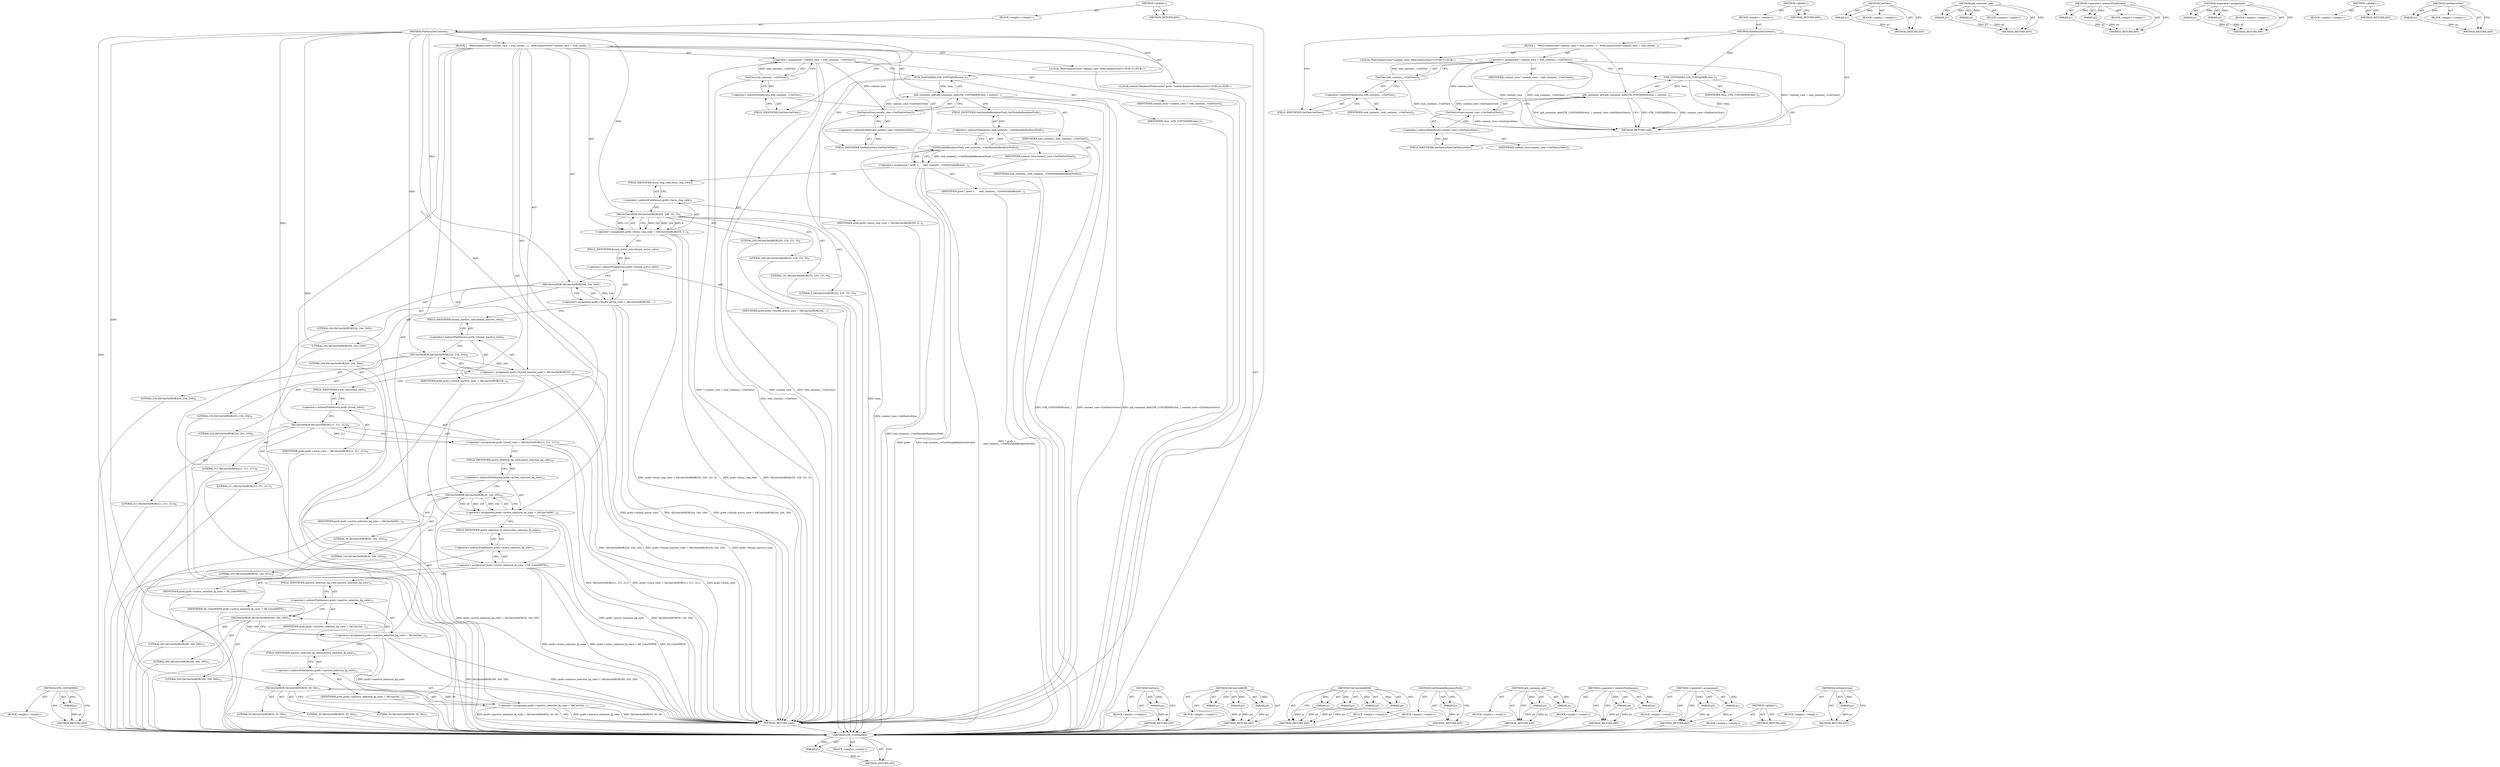 digraph "GetNativeView" {
vulnerable_133 [label=<(METHOD,GTK_CONTAINER)>];
vulnerable_134 [label=<(PARAM,p1)>];
vulnerable_135 [label=<(BLOCK,&lt;empty&gt;,&lt;empty&gt;)>];
vulnerable_136 [label=<(METHOD_RETURN,ANY)>];
vulnerable_6 [label=<(METHOD,&lt;global&gt;)<SUB>1</SUB>>];
vulnerable_7 [label=<(BLOCK,&lt;empty&gt;,&lt;empty&gt;)<SUB>1</SUB>>];
vulnerable_8 [label=<(METHOD,PlatformSetContents)<SUB>1</SUB>>];
vulnerable_9 [label=<(BLOCK,{
   WebContentsView* content_view = web_conten...,{
   WebContentsView* content_view = web_conten...)<SUB>1</SUB>>];
vulnerable_10 [label="<(LOCAL,WebContentsView* content_view: WebContentsView*)<SUB>2</SUB>>"];
vulnerable_11 [label=<(&lt;operator&gt;.assignment,* content_view = web_contents_-&gt;GetView())<SUB>2</SUB>>];
vulnerable_12 [label=<(IDENTIFIER,content_view,* content_view = web_contents_-&gt;GetView())<SUB>2</SUB>>];
vulnerable_13 [label=<(GetView,web_contents_-&gt;GetView())<SUB>2</SUB>>];
vulnerable_14 [label=<(&lt;operator&gt;.indirectFieldAccess,web_contents_-&gt;GetView)<SUB>2</SUB>>];
vulnerable_15 [label=<(IDENTIFIER,web_contents_,web_contents_-&gt;GetView())<SUB>2</SUB>>];
vulnerable_16 [label=<(FIELD_IDENTIFIER,GetView,GetView)<SUB>2</SUB>>];
vulnerable_17 [label=<(gtk_container_add,gtk_container_add(GTK_CONTAINER(vbox_), content...)<SUB>3</SUB>>];
vulnerable_18 [label=<(GTK_CONTAINER,GTK_CONTAINER(vbox_))<SUB>3</SUB>>];
vulnerable_19 [label=<(IDENTIFIER,vbox_,GTK_CONTAINER(vbox_))<SUB>3</SUB>>];
vulnerable_20 [label=<(GetNativeView,content_view-&gt;GetNativeView())<SUB>3</SUB>>];
vulnerable_21 [label=<(&lt;operator&gt;.indirectFieldAccess,content_view-&gt;GetNativeView)<SUB>3</SUB>>];
vulnerable_22 [label=<(IDENTIFIER,content_view,content_view-&gt;GetNativeView())<SUB>3</SUB>>];
vulnerable_23 [label=<(FIELD_IDENTIFIER,GetNativeView,GetNativeView)<SUB>3</SUB>>];
vulnerable_24 [label="<(LOCAL,content.RendererPreferences* prefs: content.RendererPreferences*)<SUB>4</SUB>>"];
vulnerable_25 [label=<(&lt;operator&gt;.assignment,* prefs =
      web_contents_-&gt;GetMutableRender...)<SUB>4</SUB>>];
vulnerable_26 [label=<(IDENTIFIER,prefs,* prefs =
      web_contents_-&gt;GetMutableRender...)<SUB>4</SUB>>];
vulnerable_27 [label=<(GetMutableRendererPrefs,web_contents_-&gt;GetMutableRendererPrefs())<SUB>5</SUB>>];
vulnerable_28 [label=<(&lt;operator&gt;.indirectFieldAccess,web_contents_-&gt;GetMutableRendererPrefs)<SUB>5</SUB>>];
vulnerable_29 [label=<(IDENTIFIER,web_contents_,web_contents_-&gt;GetMutableRendererPrefs())<SUB>5</SUB>>];
vulnerable_30 [label=<(FIELD_IDENTIFIER,GetMutableRendererPrefs,GetMutableRendererPrefs)<SUB>5</SUB>>];
vulnerable_31 [label=<(&lt;operator&gt;.assignment,prefs-&gt;focus_ring_color = SkColorSetARGB(255, 2...)<SUB>6</SUB>>];
vulnerable_32 [label=<(&lt;operator&gt;.indirectFieldAccess,prefs-&gt;focus_ring_color)<SUB>6</SUB>>];
vulnerable_33 [label=<(IDENTIFIER,prefs,prefs-&gt;focus_ring_color = SkColorSetARGB(255, 2...)<SUB>6</SUB>>];
vulnerable_34 [label=<(FIELD_IDENTIFIER,focus_ring_color,focus_ring_color)<SUB>6</SUB>>];
vulnerable_35 [label=<(SkColorSetARGB,SkColorSetARGB(255, 229, 151, 0))<SUB>6</SUB>>];
vulnerable_36 [label=<(LITERAL,255,SkColorSetARGB(255, 229, 151, 0))<SUB>6</SUB>>];
vulnerable_37 [label=<(LITERAL,229,SkColorSetARGB(255, 229, 151, 0))<SUB>6</SUB>>];
vulnerable_38 [label=<(LITERAL,151,SkColorSetARGB(255, 229, 151, 0))<SUB>6</SUB>>];
vulnerable_39 [label=<(LITERAL,0,SkColorSetARGB(255, 229, 151, 0))<SUB>6</SUB>>];
vulnerable_40 [label=<(&lt;operator&gt;.assignment,prefs-&gt;thumb_active_color = SkColorSetRGB(244, ...)<SUB>7</SUB>>];
vulnerable_41 [label=<(&lt;operator&gt;.indirectFieldAccess,prefs-&gt;thumb_active_color)<SUB>7</SUB>>];
vulnerable_42 [label=<(IDENTIFIER,prefs,prefs-&gt;thumb_active_color = SkColorSetRGB(244, ...)<SUB>7</SUB>>];
vulnerable_43 [label=<(FIELD_IDENTIFIER,thumb_active_color,thumb_active_color)<SUB>7</SUB>>];
vulnerable_44 [label=<(SkColorSetRGB,SkColorSetRGB(244, 244, 244))<SUB>7</SUB>>];
vulnerable_45 [label=<(LITERAL,244,SkColorSetRGB(244, 244, 244))<SUB>7</SUB>>];
vulnerable_46 [label=<(LITERAL,244,SkColorSetRGB(244, 244, 244))<SUB>7</SUB>>];
vulnerable_47 [label=<(LITERAL,244,SkColorSetRGB(244, 244, 244))<SUB>7</SUB>>];
vulnerable_48 [label=<(&lt;operator&gt;.assignment,prefs-&gt;thumb_inactive_color = SkColorSetRGB(234...)<SUB>8</SUB>>];
vulnerable_49 [label=<(&lt;operator&gt;.indirectFieldAccess,prefs-&gt;thumb_inactive_color)<SUB>8</SUB>>];
vulnerable_50 [label=<(IDENTIFIER,prefs,prefs-&gt;thumb_inactive_color = SkColorSetRGB(234...)<SUB>8</SUB>>];
vulnerable_51 [label=<(FIELD_IDENTIFIER,thumb_inactive_color,thumb_inactive_color)<SUB>8</SUB>>];
vulnerable_52 [label=<(SkColorSetRGB,SkColorSetRGB(234, 234, 234))<SUB>8</SUB>>];
vulnerable_53 [label=<(LITERAL,234,SkColorSetRGB(234, 234, 234))<SUB>8</SUB>>];
vulnerable_54 [label=<(LITERAL,234,SkColorSetRGB(234, 234, 234))<SUB>8</SUB>>];
vulnerable_55 [label=<(LITERAL,234,SkColorSetRGB(234, 234, 234))<SUB>8</SUB>>];
vulnerable_56 [label=<(&lt;operator&gt;.assignment,prefs-&gt;track_color = SkColorSetRGB(211, 211, 211))<SUB>9</SUB>>];
vulnerable_57 [label=<(&lt;operator&gt;.indirectFieldAccess,prefs-&gt;track_color)<SUB>9</SUB>>];
vulnerable_58 [label=<(IDENTIFIER,prefs,prefs-&gt;track_color = SkColorSetRGB(211, 211, 211))<SUB>9</SUB>>];
vulnerable_59 [label=<(FIELD_IDENTIFIER,track_color,track_color)<SUB>9</SUB>>];
vulnerable_60 [label=<(SkColorSetRGB,SkColorSetRGB(211, 211, 211))<SUB>9</SUB>>];
vulnerable_61 [label=<(LITERAL,211,SkColorSetRGB(211, 211, 211))<SUB>9</SUB>>];
vulnerable_62 [label=<(LITERAL,211,SkColorSetRGB(211, 211, 211))<SUB>9</SUB>>];
vulnerable_63 [label=<(LITERAL,211,SkColorSetRGB(211, 211, 211))<SUB>9</SUB>>];
vulnerable_64 [label=<(&lt;operator&gt;.assignment,prefs-&gt;active_selection_bg_color = SkColorSetRG...)<SUB>10</SUB>>];
vulnerable_65 [label=<(&lt;operator&gt;.indirectFieldAccess,prefs-&gt;active_selection_bg_color)<SUB>10</SUB>>];
vulnerable_66 [label=<(IDENTIFIER,prefs,prefs-&gt;active_selection_bg_color = SkColorSetRG...)<SUB>10</SUB>>];
vulnerable_67 [label=<(FIELD_IDENTIFIER,active_selection_bg_color,active_selection_bg_color)<SUB>10</SUB>>];
vulnerable_68 [label=<(SkColorSetRGB,SkColorSetRGB(30, 144, 255))<SUB>10</SUB>>];
vulnerable_69 [label=<(LITERAL,30,SkColorSetRGB(30, 144, 255))<SUB>10</SUB>>];
vulnerable_70 [label=<(LITERAL,144,SkColorSetRGB(30, 144, 255))<SUB>10</SUB>>];
vulnerable_71 [label=<(LITERAL,255,SkColorSetRGB(30, 144, 255))<SUB>10</SUB>>];
vulnerable_72 [label=<(&lt;operator&gt;.assignment,prefs-&gt;active_selection_fg_color = SK_ColorWHITE)<SUB>11</SUB>>];
vulnerable_73 [label=<(&lt;operator&gt;.indirectFieldAccess,prefs-&gt;active_selection_fg_color)<SUB>11</SUB>>];
vulnerable_74 [label=<(IDENTIFIER,prefs,prefs-&gt;active_selection_fg_color = SK_ColorWHITE)<SUB>11</SUB>>];
vulnerable_75 [label=<(FIELD_IDENTIFIER,active_selection_fg_color,active_selection_fg_color)<SUB>11</SUB>>];
vulnerable_76 [label=<(IDENTIFIER,SK_ColorWHITE,prefs-&gt;active_selection_fg_color = SK_ColorWHITE)<SUB>11</SUB>>];
vulnerable_77 [label=<(&lt;operator&gt;.assignment,prefs-&gt;inactive_selection_bg_color = SkColorSet...)<SUB>12</SUB>>];
vulnerable_78 [label=<(&lt;operator&gt;.indirectFieldAccess,prefs-&gt;inactive_selection_bg_color)<SUB>12</SUB>>];
vulnerable_79 [label=<(IDENTIFIER,prefs,prefs-&gt;inactive_selection_bg_color = SkColorSet...)<SUB>12</SUB>>];
vulnerable_80 [label=<(FIELD_IDENTIFIER,inactive_selection_bg_color,inactive_selection_bg_color)<SUB>12</SUB>>];
vulnerable_81 [label=<(SkColorSetRGB,SkColorSetRGB(200, 200, 200))<SUB>12</SUB>>];
vulnerable_82 [label=<(LITERAL,200,SkColorSetRGB(200, 200, 200))<SUB>12</SUB>>];
vulnerable_83 [label=<(LITERAL,200,SkColorSetRGB(200, 200, 200))<SUB>12</SUB>>];
vulnerable_84 [label=<(LITERAL,200,SkColorSetRGB(200, 200, 200))<SUB>12</SUB>>];
vulnerable_85 [label=<(&lt;operator&gt;.assignment,prefs-&gt;inactive_selection_fg_color = SkColorSet...)<SUB>13</SUB>>];
vulnerable_86 [label=<(&lt;operator&gt;.indirectFieldAccess,prefs-&gt;inactive_selection_fg_color)<SUB>13</SUB>>];
vulnerable_87 [label=<(IDENTIFIER,prefs,prefs-&gt;inactive_selection_fg_color = SkColorSet...)<SUB>13</SUB>>];
vulnerable_88 [label=<(FIELD_IDENTIFIER,inactive_selection_fg_color,inactive_selection_fg_color)<SUB>13</SUB>>];
vulnerable_89 [label=<(SkColorSetRGB,SkColorSetRGB(50, 50, 50))<SUB>13</SUB>>];
vulnerable_90 [label=<(LITERAL,50,SkColorSetRGB(50, 50, 50))<SUB>13</SUB>>];
vulnerable_91 [label=<(LITERAL,50,SkColorSetRGB(50, 50, 50))<SUB>13</SUB>>];
vulnerable_92 [label=<(LITERAL,50,SkColorSetRGB(50, 50, 50))<SUB>13</SUB>>];
vulnerable_93 [label=<(METHOD_RETURN,void)<SUB>1</SUB>>];
vulnerable_95 [label=<(METHOD_RETURN,ANY)<SUB>1</SUB>>];
vulnerable_119 [label=<(METHOD,GetView)>];
vulnerable_120 [label=<(PARAM,p1)>];
vulnerable_121 [label=<(BLOCK,&lt;empty&gt;,&lt;empty&gt;)>];
vulnerable_122 [label=<(METHOD_RETURN,ANY)>];
vulnerable_152 [label=<(METHOD,SkColorSetRGB)>];
vulnerable_153 [label=<(PARAM,p1)>];
vulnerable_154 [label=<(PARAM,p2)>];
vulnerable_155 [label=<(PARAM,p3)>];
vulnerable_156 [label=<(BLOCK,&lt;empty&gt;,&lt;empty&gt;)>];
vulnerable_157 [label=<(METHOD_RETURN,ANY)>];
vulnerable_145 [label=<(METHOD,SkColorSetARGB)>];
vulnerable_146 [label=<(PARAM,p1)>];
vulnerable_147 [label=<(PARAM,p2)>];
vulnerable_148 [label=<(PARAM,p3)>];
vulnerable_149 [label=<(PARAM,p4)>];
vulnerable_150 [label=<(BLOCK,&lt;empty&gt;,&lt;empty&gt;)>];
vulnerable_151 [label=<(METHOD_RETURN,ANY)>];
vulnerable_141 [label=<(METHOD,GetMutableRendererPrefs)>];
vulnerable_142 [label=<(PARAM,p1)>];
vulnerable_143 [label=<(BLOCK,&lt;empty&gt;,&lt;empty&gt;)>];
vulnerable_144 [label=<(METHOD_RETURN,ANY)>];
vulnerable_128 [label=<(METHOD,gtk_container_add)>];
vulnerable_129 [label=<(PARAM,p1)>];
vulnerable_130 [label=<(PARAM,p2)>];
vulnerable_131 [label=<(BLOCK,&lt;empty&gt;,&lt;empty&gt;)>];
vulnerable_132 [label=<(METHOD_RETURN,ANY)>];
vulnerable_123 [label=<(METHOD,&lt;operator&gt;.indirectFieldAccess)>];
vulnerable_124 [label=<(PARAM,p1)>];
vulnerable_125 [label=<(PARAM,p2)>];
vulnerable_126 [label=<(BLOCK,&lt;empty&gt;,&lt;empty&gt;)>];
vulnerable_127 [label=<(METHOD_RETURN,ANY)>];
vulnerable_114 [label=<(METHOD,&lt;operator&gt;.assignment)>];
vulnerable_115 [label=<(PARAM,p1)>];
vulnerable_116 [label=<(PARAM,p2)>];
vulnerable_117 [label=<(BLOCK,&lt;empty&gt;,&lt;empty&gt;)>];
vulnerable_118 [label=<(METHOD_RETURN,ANY)>];
vulnerable_108 [label=<(METHOD,&lt;global&gt;)<SUB>1</SUB>>];
vulnerable_109 [label=<(BLOCK,&lt;empty&gt;,&lt;empty&gt;)>];
vulnerable_110 [label=<(METHOD_RETURN,ANY)>];
vulnerable_137 [label=<(METHOD,GetNativeView)>];
vulnerable_138 [label=<(PARAM,p1)>];
vulnerable_139 [label=<(BLOCK,&lt;empty&gt;,&lt;empty&gt;)>];
vulnerable_140 [label=<(METHOD_RETURN,ANY)>];
fixed_60 [label=<(METHOD,GTK_CONTAINER)>];
fixed_61 [label=<(PARAM,p1)>];
fixed_62 [label=<(BLOCK,&lt;empty&gt;,&lt;empty&gt;)>];
fixed_63 [label=<(METHOD_RETURN,ANY)>];
fixed_6 [label=<(METHOD,&lt;global&gt;)<SUB>1</SUB>>];
fixed_7 [label=<(BLOCK,&lt;empty&gt;,&lt;empty&gt;)<SUB>1</SUB>>];
fixed_8 [label=<(METHOD,PlatformSetContents)<SUB>1</SUB>>];
fixed_9 [label=<(BLOCK,{
   WebContentsView* content_view = web_conten...,{
   WebContentsView* content_view = web_conten...)<SUB>1</SUB>>];
fixed_10 [label="<(LOCAL,WebContentsView* content_view: WebContentsView*)<SUB>2</SUB>>"];
fixed_11 [label=<(&lt;operator&gt;.assignment,* content_view = web_contents_-&gt;GetView())<SUB>2</SUB>>];
fixed_12 [label=<(IDENTIFIER,content_view,* content_view = web_contents_-&gt;GetView())<SUB>2</SUB>>];
fixed_13 [label=<(GetView,web_contents_-&gt;GetView())<SUB>2</SUB>>];
fixed_14 [label=<(&lt;operator&gt;.indirectFieldAccess,web_contents_-&gt;GetView)<SUB>2</SUB>>];
fixed_15 [label=<(IDENTIFIER,web_contents_,web_contents_-&gt;GetView())<SUB>2</SUB>>];
fixed_16 [label=<(FIELD_IDENTIFIER,GetView,GetView)<SUB>2</SUB>>];
fixed_17 [label=<(gtk_container_add,gtk_container_add(GTK_CONTAINER(vbox_), content...)<SUB>3</SUB>>];
fixed_18 [label=<(GTK_CONTAINER,GTK_CONTAINER(vbox_))<SUB>3</SUB>>];
fixed_19 [label=<(IDENTIFIER,vbox_,GTK_CONTAINER(vbox_))<SUB>3</SUB>>];
fixed_20 [label=<(GetNativeView,content_view-&gt;GetNativeView())<SUB>3</SUB>>];
fixed_21 [label=<(&lt;operator&gt;.indirectFieldAccess,content_view-&gt;GetNativeView)<SUB>3</SUB>>];
fixed_22 [label=<(IDENTIFIER,content_view,content_view-&gt;GetNativeView())<SUB>3</SUB>>];
fixed_23 [label=<(FIELD_IDENTIFIER,GetNativeView,GetNativeView)<SUB>3</SUB>>];
fixed_24 [label=<(METHOD_RETURN,void)<SUB>1</SUB>>];
fixed_26 [label=<(METHOD_RETURN,ANY)<SUB>1</SUB>>];
fixed_46 [label=<(METHOD,GetView)>];
fixed_47 [label=<(PARAM,p1)>];
fixed_48 [label=<(BLOCK,&lt;empty&gt;,&lt;empty&gt;)>];
fixed_49 [label=<(METHOD_RETURN,ANY)>];
fixed_55 [label=<(METHOD,gtk_container_add)>];
fixed_56 [label=<(PARAM,p1)>];
fixed_57 [label=<(PARAM,p2)>];
fixed_58 [label=<(BLOCK,&lt;empty&gt;,&lt;empty&gt;)>];
fixed_59 [label=<(METHOD_RETURN,ANY)>];
fixed_50 [label=<(METHOD,&lt;operator&gt;.indirectFieldAccess)>];
fixed_51 [label=<(PARAM,p1)>];
fixed_52 [label=<(PARAM,p2)>];
fixed_53 [label=<(BLOCK,&lt;empty&gt;,&lt;empty&gt;)>];
fixed_54 [label=<(METHOD_RETURN,ANY)>];
fixed_41 [label=<(METHOD,&lt;operator&gt;.assignment)>];
fixed_42 [label=<(PARAM,p1)>];
fixed_43 [label=<(PARAM,p2)>];
fixed_44 [label=<(BLOCK,&lt;empty&gt;,&lt;empty&gt;)>];
fixed_45 [label=<(METHOD_RETURN,ANY)>];
fixed_35 [label=<(METHOD,&lt;global&gt;)<SUB>1</SUB>>];
fixed_36 [label=<(BLOCK,&lt;empty&gt;,&lt;empty&gt;)>];
fixed_37 [label=<(METHOD_RETURN,ANY)>];
fixed_64 [label=<(METHOD,GetNativeView)>];
fixed_65 [label=<(PARAM,p1)>];
fixed_66 [label=<(BLOCK,&lt;empty&gt;,&lt;empty&gt;)>];
fixed_67 [label=<(METHOD_RETURN,ANY)>];
vulnerable_133 -> vulnerable_134  [key=0, label="AST: "];
vulnerable_133 -> vulnerable_134  [key=1, label="DDG: "];
vulnerable_133 -> vulnerable_135  [key=0, label="AST: "];
vulnerable_133 -> vulnerable_136  [key=0, label="AST: "];
vulnerable_133 -> vulnerable_136  [key=1, label="CFG: "];
vulnerable_134 -> vulnerable_136  [key=0, label="DDG: p1"];
vulnerable_135 -> fixed_60  [key=0];
vulnerable_136 -> fixed_60  [key=0];
vulnerable_6 -> vulnerable_7  [key=0, label="AST: "];
vulnerable_6 -> vulnerable_95  [key=0, label="AST: "];
vulnerable_6 -> vulnerable_95  [key=1, label="CFG: "];
vulnerable_7 -> vulnerable_8  [key=0, label="AST: "];
vulnerable_8 -> vulnerable_9  [key=0, label="AST: "];
vulnerable_8 -> vulnerable_93  [key=0, label="AST: "];
vulnerable_8 -> vulnerable_16  [key=0, label="CFG: "];
vulnerable_8 -> vulnerable_72  [key=0, label="DDG: "];
vulnerable_8 -> vulnerable_18  [key=0, label="DDG: "];
vulnerable_8 -> vulnerable_35  [key=0, label="DDG: "];
vulnerable_8 -> vulnerable_44  [key=0, label="DDG: "];
vulnerable_8 -> vulnerable_52  [key=0, label="DDG: "];
vulnerable_8 -> vulnerable_60  [key=0, label="DDG: "];
vulnerable_8 -> vulnerable_68  [key=0, label="DDG: "];
vulnerable_8 -> vulnerable_81  [key=0, label="DDG: "];
vulnerable_8 -> vulnerable_89  [key=0, label="DDG: "];
vulnerable_9 -> vulnerable_10  [key=0, label="AST: "];
vulnerable_9 -> vulnerable_11  [key=0, label="AST: "];
vulnerable_9 -> vulnerable_17  [key=0, label="AST: "];
vulnerable_9 -> vulnerable_24  [key=0, label="AST: "];
vulnerable_9 -> vulnerable_25  [key=0, label="AST: "];
vulnerable_9 -> vulnerable_31  [key=0, label="AST: "];
vulnerable_9 -> vulnerable_40  [key=0, label="AST: "];
vulnerable_9 -> vulnerable_48  [key=0, label="AST: "];
vulnerable_9 -> vulnerable_56  [key=0, label="AST: "];
vulnerable_9 -> vulnerable_64  [key=0, label="AST: "];
vulnerable_9 -> vulnerable_72  [key=0, label="AST: "];
vulnerable_9 -> vulnerable_77  [key=0, label="AST: "];
vulnerable_9 -> vulnerable_85  [key=0, label="AST: "];
vulnerable_10 -> fixed_60  [key=0];
vulnerable_11 -> vulnerable_12  [key=0, label="AST: "];
vulnerable_11 -> vulnerable_13  [key=0, label="AST: "];
vulnerable_11 -> vulnerable_18  [key=0, label="CFG: "];
vulnerable_11 -> vulnerable_93  [key=0, label="DDG: content_view"];
vulnerable_11 -> vulnerable_93  [key=1, label="DDG: web_contents_-&gt;GetView()"];
vulnerable_11 -> vulnerable_93  [key=2, label="DDG: * content_view = web_contents_-&gt;GetView()"];
vulnerable_11 -> vulnerable_20  [key=0, label="DDG: content_view"];
vulnerable_12 -> fixed_60  [key=0];
vulnerable_13 -> vulnerable_14  [key=0, label="AST: "];
vulnerable_13 -> vulnerable_11  [key=0, label="CFG: "];
vulnerable_13 -> vulnerable_11  [key=1, label="DDG: web_contents_-&gt;GetView"];
vulnerable_13 -> vulnerable_93  [key=0, label="DDG: web_contents_-&gt;GetView"];
vulnerable_14 -> vulnerable_15  [key=0, label="AST: "];
vulnerable_14 -> vulnerable_16  [key=0, label="AST: "];
vulnerable_14 -> vulnerable_13  [key=0, label="CFG: "];
vulnerable_15 -> fixed_60  [key=0];
vulnerable_16 -> vulnerable_14  [key=0, label="CFG: "];
vulnerable_17 -> vulnerable_18  [key=0, label="AST: "];
vulnerable_17 -> vulnerable_20  [key=0, label="AST: "];
vulnerable_17 -> vulnerable_30  [key=0, label="CFG: "];
vulnerable_17 -> vulnerable_93  [key=0, label="DDG: GTK_CONTAINER(vbox_)"];
vulnerable_17 -> vulnerable_93  [key=1, label="DDG: content_view-&gt;GetNativeView()"];
vulnerable_17 -> vulnerable_93  [key=2, label="DDG: gtk_container_add(GTK_CONTAINER(vbox_), content_view-&gt;GetNativeView())"];
vulnerable_18 -> vulnerable_19  [key=0, label="AST: "];
vulnerable_18 -> vulnerable_23  [key=0, label="CFG: "];
vulnerable_18 -> vulnerable_93  [key=0, label="DDG: vbox_"];
vulnerable_18 -> vulnerable_17  [key=0, label="DDG: vbox_"];
vulnerable_19 -> fixed_60  [key=0];
vulnerable_20 -> vulnerable_21  [key=0, label="AST: "];
vulnerable_20 -> vulnerable_17  [key=0, label="CFG: "];
vulnerable_20 -> vulnerable_17  [key=1, label="DDG: content_view-&gt;GetNativeView"];
vulnerable_20 -> vulnerable_93  [key=0, label="DDG: content_view-&gt;GetNativeView"];
vulnerable_21 -> vulnerable_22  [key=0, label="AST: "];
vulnerable_21 -> vulnerable_23  [key=0, label="AST: "];
vulnerable_21 -> vulnerable_20  [key=0, label="CFG: "];
vulnerable_22 -> fixed_60  [key=0];
vulnerable_23 -> vulnerable_21  [key=0, label="CFG: "];
vulnerable_24 -> fixed_60  [key=0];
vulnerable_25 -> vulnerable_26  [key=0, label="AST: "];
vulnerable_25 -> vulnerable_27  [key=0, label="AST: "];
vulnerable_25 -> vulnerable_34  [key=0, label="CFG: "];
vulnerable_25 -> vulnerable_93  [key=0, label="DDG: prefs"];
vulnerable_25 -> vulnerable_93  [key=1, label="DDG: web_contents_-&gt;GetMutableRendererPrefs()"];
vulnerable_25 -> vulnerable_93  [key=2, label="DDG: * prefs =
      web_contents_-&gt;GetMutableRendererPrefs()"];
vulnerable_26 -> fixed_60  [key=0];
vulnerable_27 -> vulnerable_28  [key=0, label="AST: "];
vulnerable_27 -> vulnerable_25  [key=0, label="CFG: "];
vulnerable_27 -> vulnerable_25  [key=1, label="DDG: web_contents_-&gt;GetMutableRendererPrefs"];
vulnerable_27 -> vulnerable_93  [key=0, label="DDG: web_contents_-&gt;GetMutableRendererPrefs"];
vulnerable_28 -> vulnerable_29  [key=0, label="AST: "];
vulnerable_28 -> vulnerable_30  [key=0, label="AST: "];
vulnerable_28 -> vulnerable_27  [key=0, label="CFG: "];
vulnerable_29 -> fixed_60  [key=0];
vulnerable_30 -> vulnerable_28  [key=0, label="CFG: "];
vulnerable_31 -> vulnerable_32  [key=0, label="AST: "];
vulnerable_31 -> vulnerable_35  [key=0, label="AST: "];
vulnerable_31 -> vulnerable_43  [key=0, label="CFG: "];
vulnerable_31 -> vulnerable_93  [key=0, label="DDG: prefs-&gt;focus_ring_color"];
vulnerable_31 -> vulnerable_93  [key=1, label="DDG: SkColorSetARGB(255, 229, 151, 0)"];
vulnerable_31 -> vulnerable_93  [key=2, label="DDG: prefs-&gt;focus_ring_color = SkColorSetARGB(255, 229, 151, 0)"];
vulnerable_32 -> vulnerable_33  [key=0, label="AST: "];
vulnerable_32 -> vulnerable_34  [key=0, label="AST: "];
vulnerable_32 -> vulnerable_35  [key=0, label="CFG: "];
vulnerable_33 -> fixed_60  [key=0];
vulnerable_34 -> vulnerable_32  [key=0, label="CFG: "];
vulnerable_35 -> vulnerable_36  [key=0, label="AST: "];
vulnerable_35 -> vulnerable_37  [key=0, label="AST: "];
vulnerable_35 -> vulnerable_38  [key=0, label="AST: "];
vulnerable_35 -> vulnerable_39  [key=0, label="AST: "];
vulnerable_35 -> vulnerable_31  [key=0, label="CFG: "];
vulnerable_35 -> vulnerable_31  [key=1, label="DDG: 255"];
vulnerable_35 -> vulnerable_31  [key=2, label="DDG: 229"];
vulnerable_35 -> vulnerable_31  [key=3, label="DDG: 151"];
vulnerable_35 -> vulnerable_31  [key=4, label="DDG: 0"];
vulnerable_36 -> fixed_60  [key=0];
vulnerable_37 -> fixed_60  [key=0];
vulnerable_38 -> fixed_60  [key=0];
vulnerable_39 -> fixed_60  [key=0];
vulnerable_40 -> vulnerable_41  [key=0, label="AST: "];
vulnerable_40 -> vulnerable_44  [key=0, label="AST: "];
vulnerable_40 -> vulnerable_51  [key=0, label="CFG: "];
vulnerable_40 -> vulnerable_93  [key=0, label="DDG: prefs-&gt;thumb_active_color"];
vulnerable_40 -> vulnerable_93  [key=1, label="DDG: SkColorSetRGB(244, 244, 244)"];
vulnerable_40 -> vulnerable_93  [key=2, label="DDG: prefs-&gt;thumb_active_color = SkColorSetRGB(244, 244, 244)"];
vulnerable_41 -> vulnerable_42  [key=0, label="AST: "];
vulnerable_41 -> vulnerable_43  [key=0, label="AST: "];
vulnerable_41 -> vulnerable_44  [key=0, label="CFG: "];
vulnerable_42 -> fixed_60  [key=0];
vulnerable_43 -> vulnerable_41  [key=0, label="CFG: "];
vulnerable_44 -> vulnerable_45  [key=0, label="AST: "];
vulnerable_44 -> vulnerable_46  [key=0, label="AST: "];
vulnerable_44 -> vulnerable_47  [key=0, label="AST: "];
vulnerable_44 -> vulnerable_40  [key=0, label="CFG: "];
vulnerable_44 -> vulnerable_40  [key=1, label="DDG: 244"];
vulnerable_45 -> fixed_60  [key=0];
vulnerable_46 -> fixed_60  [key=0];
vulnerable_47 -> fixed_60  [key=0];
vulnerable_48 -> vulnerable_49  [key=0, label="AST: "];
vulnerable_48 -> vulnerable_52  [key=0, label="AST: "];
vulnerable_48 -> vulnerable_59  [key=0, label="CFG: "];
vulnerable_48 -> vulnerable_93  [key=0, label="DDG: prefs-&gt;thumb_inactive_color"];
vulnerable_48 -> vulnerable_93  [key=1, label="DDG: SkColorSetRGB(234, 234, 234)"];
vulnerable_48 -> vulnerable_93  [key=2, label="DDG: prefs-&gt;thumb_inactive_color = SkColorSetRGB(234, 234, 234)"];
vulnerable_49 -> vulnerable_50  [key=0, label="AST: "];
vulnerable_49 -> vulnerable_51  [key=0, label="AST: "];
vulnerable_49 -> vulnerable_52  [key=0, label="CFG: "];
vulnerable_50 -> fixed_60  [key=0];
vulnerable_51 -> vulnerable_49  [key=0, label="CFG: "];
vulnerable_52 -> vulnerable_53  [key=0, label="AST: "];
vulnerable_52 -> vulnerable_54  [key=0, label="AST: "];
vulnerable_52 -> vulnerable_55  [key=0, label="AST: "];
vulnerable_52 -> vulnerable_48  [key=0, label="CFG: "];
vulnerable_52 -> vulnerable_48  [key=1, label="DDG: 234"];
vulnerable_53 -> fixed_60  [key=0];
vulnerable_54 -> fixed_60  [key=0];
vulnerable_55 -> fixed_60  [key=0];
vulnerable_56 -> vulnerable_57  [key=0, label="AST: "];
vulnerable_56 -> vulnerable_60  [key=0, label="AST: "];
vulnerable_56 -> vulnerable_67  [key=0, label="CFG: "];
vulnerable_56 -> vulnerable_93  [key=0, label="DDG: prefs-&gt;track_color"];
vulnerable_56 -> vulnerable_93  [key=1, label="DDG: SkColorSetRGB(211, 211, 211)"];
vulnerable_56 -> vulnerable_93  [key=2, label="DDG: prefs-&gt;track_color = SkColorSetRGB(211, 211, 211)"];
vulnerable_57 -> vulnerable_58  [key=0, label="AST: "];
vulnerable_57 -> vulnerable_59  [key=0, label="AST: "];
vulnerable_57 -> vulnerable_60  [key=0, label="CFG: "];
vulnerable_58 -> fixed_60  [key=0];
vulnerable_59 -> vulnerable_57  [key=0, label="CFG: "];
vulnerable_60 -> vulnerable_61  [key=0, label="AST: "];
vulnerable_60 -> vulnerable_62  [key=0, label="AST: "];
vulnerable_60 -> vulnerable_63  [key=0, label="AST: "];
vulnerable_60 -> vulnerable_56  [key=0, label="CFG: "];
vulnerable_60 -> vulnerable_56  [key=1, label="DDG: 211"];
vulnerable_61 -> fixed_60  [key=0];
vulnerable_62 -> fixed_60  [key=0];
vulnerable_63 -> fixed_60  [key=0];
vulnerable_64 -> vulnerable_65  [key=0, label="AST: "];
vulnerable_64 -> vulnerable_68  [key=0, label="AST: "];
vulnerable_64 -> vulnerable_75  [key=0, label="CFG: "];
vulnerable_64 -> vulnerable_93  [key=0, label="DDG: prefs-&gt;active_selection_bg_color"];
vulnerable_64 -> vulnerable_93  [key=1, label="DDG: SkColorSetRGB(30, 144, 255)"];
vulnerable_64 -> vulnerable_93  [key=2, label="DDG: prefs-&gt;active_selection_bg_color = SkColorSetRGB(30, 144, 255)"];
vulnerable_65 -> vulnerable_66  [key=0, label="AST: "];
vulnerable_65 -> vulnerable_67  [key=0, label="AST: "];
vulnerable_65 -> vulnerable_68  [key=0, label="CFG: "];
vulnerable_66 -> fixed_60  [key=0];
vulnerable_67 -> vulnerable_65  [key=0, label="CFG: "];
vulnerable_68 -> vulnerable_69  [key=0, label="AST: "];
vulnerable_68 -> vulnerable_70  [key=0, label="AST: "];
vulnerable_68 -> vulnerable_71  [key=0, label="AST: "];
vulnerable_68 -> vulnerable_64  [key=0, label="CFG: "];
vulnerable_68 -> vulnerable_64  [key=1, label="DDG: 30"];
vulnerable_68 -> vulnerable_64  [key=2, label="DDG: 144"];
vulnerable_68 -> vulnerable_64  [key=3, label="DDG: 255"];
vulnerable_69 -> fixed_60  [key=0];
vulnerable_70 -> fixed_60  [key=0];
vulnerable_71 -> fixed_60  [key=0];
vulnerable_72 -> vulnerable_73  [key=0, label="AST: "];
vulnerable_72 -> vulnerable_76  [key=0, label="AST: "];
vulnerable_72 -> vulnerable_80  [key=0, label="CFG: "];
vulnerable_72 -> vulnerable_93  [key=0, label="DDG: prefs-&gt;active_selection_fg_color"];
vulnerable_72 -> vulnerable_93  [key=1, label="DDG: prefs-&gt;active_selection_fg_color = SK_ColorWHITE"];
vulnerable_72 -> vulnerable_93  [key=2, label="DDG: SK_ColorWHITE"];
vulnerable_73 -> vulnerable_74  [key=0, label="AST: "];
vulnerable_73 -> vulnerable_75  [key=0, label="AST: "];
vulnerable_73 -> vulnerable_72  [key=0, label="CFG: "];
vulnerable_74 -> fixed_60  [key=0];
vulnerable_75 -> vulnerable_73  [key=0, label="CFG: "];
vulnerable_76 -> fixed_60  [key=0];
vulnerable_77 -> vulnerable_78  [key=0, label="AST: "];
vulnerable_77 -> vulnerable_81  [key=0, label="AST: "];
vulnerable_77 -> vulnerable_88  [key=0, label="CFG: "];
vulnerable_77 -> vulnerable_93  [key=0, label="DDG: prefs-&gt;inactive_selection_bg_color"];
vulnerable_77 -> vulnerable_93  [key=1, label="DDG: SkColorSetRGB(200, 200, 200)"];
vulnerable_77 -> vulnerable_93  [key=2, label="DDG: prefs-&gt;inactive_selection_bg_color = SkColorSetRGB(200, 200, 200)"];
vulnerable_78 -> vulnerable_79  [key=0, label="AST: "];
vulnerable_78 -> vulnerable_80  [key=0, label="AST: "];
vulnerable_78 -> vulnerable_81  [key=0, label="CFG: "];
vulnerable_79 -> fixed_60  [key=0];
vulnerable_80 -> vulnerable_78  [key=0, label="CFG: "];
vulnerable_81 -> vulnerable_82  [key=0, label="AST: "];
vulnerable_81 -> vulnerable_83  [key=0, label="AST: "];
vulnerable_81 -> vulnerable_84  [key=0, label="AST: "];
vulnerable_81 -> vulnerable_77  [key=0, label="CFG: "];
vulnerable_81 -> vulnerable_77  [key=1, label="DDG: 200"];
vulnerable_82 -> fixed_60  [key=0];
vulnerable_83 -> fixed_60  [key=0];
vulnerable_84 -> fixed_60  [key=0];
vulnerable_85 -> vulnerable_86  [key=0, label="AST: "];
vulnerable_85 -> vulnerable_89  [key=0, label="AST: "];
vulnerable_85 -> vulnerable_93  [key=0, label="CFG: "];
vulnerable_85 -> vulnerable_93  [key=1, label="DDG: prefs-&gt;inactive_selection_fg_color"];
vulnerable_85 -> vulnerable_93  [key=2, label="DDG: SkColorSetRGB(50, 50, 50)"];
vulnerable_85 -> vulnerable_93  [key=3, label="DDG: prefs-&gt;inactive_selection_fg_color = SkColorSetRGB(50, 50, 50)"];
vulnerable_86 -> vulnerable_87  [key=0, label="AST: "];
vulnerable_86 -> vulnerable_88  [key=0, label="AST: "];
vulnerable_86 -> vulnerable_89  [key=0, label="CFG: "];
vulnerable_87 -> fixed_60  [key=0];
vulnerable_88 -> vulnerable_86  [key=0, label="CFG: "];
vulnerable_89 -> vulnerable_90  [key=0, label="AST: "];
vulnerable_89 -> vulnerable_91  [key=0, label="AST: "];
vulnerable_89 -> vulnerable_92  [key=0, label="AST: "];
vulnerable_89 -> vulnerable_85  [key=0, label="CFG: "];
vulnerable_89 -> vulnerable_85  [key=1, label="DDG: 50"];
vulnerable_90 -> fixed_60  [key=0];
vulnerable_91 -> fixed_60  [key=0];
vulnerable_92 -> fixed_60  [key=0];
vulnerable_93 -> fixed_60  [key=0];
vulnerable_95 -> fixed_60  [key=0];
vulnerable_119 -> vulnerable_120  [key=0, label="AST: "];
vulnerable_119 -> vulnerable_120  [key=1, label="DDG: "];
vulnerable_119 -> vulnerable_121  [key=0, label="AST: "];
vulnerable_119 -> vulnerable_122  [key=0, label="AST: "];
vulnerable_119 -> vulnerable_122  [key=1, label="CFG: "];
vulnerable_120 -> vulnerable_122  [key=0, label="DDG: p1"];
vulnerable_121 -> fixed_60  [key=0];
vulnerable_122 -> fixed_60  [key=0];
vulnerable_152 -> vulnerable_153  [key=0, label="AST: "];
vulnerable_152 -> vulnerable_153  [key=1, label="DDG: "];
vulnerable_152 -> vulnerable_156  [key=0, label="AST: "];
vulnerable_152 -> vulnerable_154  [key=0, label="AST: "];
vulnerable_152 -> vulnerable_154  [key=1, label="DDG: "];
vulnerable_152 -> vulnerable_157  [key=0, label="AST: "];
vulnerable_152 -> vulnerable_157  [key=1, label="CFG: "];
vulnerable_152 -> vulnerable_155  [key=0, label="AST: "];
vulnerable_152 -> vulnerable_155  [key=1, label="DDG: "];
vulnerable_153 -> vulnerable_157  [key=0, label="DDG: p1"];
vulnerable_154 -> vulnerable_157  [key=0, label="DDG: p2"];
vulnerable_155 -> vulnerable_157  [key=0, label="DDG: p3"];
vulnerable_156 -> fixed_60  [key=0];
vulnerable_157 -> fixed_60  [key=0];
vulnerable_145 -> vulnerable_146  [key=0, label="AST: "];
vulnerable_145 -> vulnerable_146  [key=1, label="DDG: "];
vulnerable_145 -> vulnerable_150  [key=0, label="AST: "];
vulnerable_145 -> vulnerable_147  [key=0, label="AST: "];
vulnerable_145 -> vulnerable_147  [key=1, label="DDG: "];
vulnerable_145 -> vulnerable_151  [key=0, label="AST: "];
vulnerable_145 -> vulnerable_151  [key=1, label="CFG: "];
vulnerable_145 -> vulnerable_148  [key=0, label="AST: "];
vulnerable_145 -> vulnerable_148  [key=1, label="DDG: "];
vulnerable_145 -> vulnerable_149  [key=0, label="AST: "];
vulnerable_145 -> vulnerable_149  [key=1, label="DDG: "];
vulnerable_146 -> vulnerable_151  [key=0, label="DDG: p1"];
vulnerable_147 -> vulnerable_151  [key=0, label="DDG: p2"];
vulnerable_148 -> vulnerable_151  [key=0, label="DDG: p3"];
vulnerable_149 -> vulnerable_151  [key=0, label="DDG: p4"];
vulnerable_150 -> fixed_60  [key=0];
vulnerable_151 -> fixed_60  [key=0];
vulnerable_141 -> vulnerable_142  [key=0, label="AST: "];
vulnerable_141 -> vulnerable_142  [key=1, label="DDG: "];
vulnerable_141 -> vulnerable_143  [key=0, label="AST: "];
vulnerable_141 -> vulnerable_144  [key=0, label="AST: "];
vulnerable_141 -> vulnerable_144  [key=1, label="CFG: "];
vulnerable_142 -> vulnerable_144  [key=0, label="DDG: p1"];
vulnerable_143 -> fixed_60  [key=0];
vulnerable_144 -> fixed_60  [key=0];
vulnerable_128 -> vulnerable_129  [key=0, label="AST: "];
vulnerable_128 -> vulnerable_129  [key=1, label="DDG: "];
vulnerable_128 -> vulnerable_131  [key=0, label="AST: "];
vulnerable_128 -> vulnerable_130  [key=0, label="AST: "];
vulnerable_128 -> vulnerable_130  [key=1, label="DDG: "];
vulnerable_128 -> vulnerable_132  [key=0, label="AST: "];
vulnerable_128 -> vulnerable_132  [key=1, label="CFG: "];
vulnerable_129 -> vulnerable_132  [key=0, label="DDG: p1"];
vulnerable_130 -> vulnerable_132  [key=0, label="DDG: p2"];
vulnerable_131 -> fixed_60  [key=0];
vulnerable_132 -> fixed_60  [key=0];
vulnerable_123 -> vulnerable_124  [key=0, label="AST: "];
vulnerable_123 -> vulnerable_124  [key=1, label="DDG: "];
vulnerable_123 -> vulnerable_126  [key=0, label="AST: "];
vulnerable_123 -> vulnerable_125  [key=0, label="AST: "];
vulnerable_123 -> vulnerable_125  [key=1, label="DDG: "];
vulnerable_123 -> vulnerable_127  [key=0, label="AST: "];
vulnerable_123 -> vulnerable_127  [key=1, label="CFG: "];
vulnerable_124 -> vulnerable_127  [key=0, label="DDG: p1"];
vulnerable_125 -> vulnerable_127  [key=0, label="DDG: p2"];
vulnerable_126 -> fixed_60  [key=0];
vulnerable_127 -> fixed_60  [key=0];
vulnerable_114 -> vulnerable_115  [key=0, label="AST: "];
vulnerable_114 -> vulnerable_115  [key=1, label="DDG: "];
vulnerable_114 -> vulnerable_117  [key=0, label="AST: "];
vulnerable_114 -> vulnerable_116  [key=0, label="AST: "];
vulnerable_114 -> vulnerable_116  [key=1, label="DDG: "];
vulnerable_114 -> vulnerable_118  [key=0, label="AST: "];
vulnerable_114 -> vulnerable_118  [key=1, label="CFG: "];
vulnerable_115 -> vulnerable_118  [key=0, label="DDG: p1"];
vulnerable_116 -> vulnerable_118  [key=0, label="DDG: p2"];
vulnerable_117 -> fixed_60  [key=0];
vulnerable_118 -> fixed_60  [key=0];
vulnerable_108 -> vulnerable_109  [key=0, label="AST: "];
vulnerable_108 -> vulnerable_110  [key=0, label="AST: "];
vulnerable_108 -> vulnerable_110  [key=1, label="CFG: "];
vulnerable_109 -> fixed_60  [key=0];
vulnerable_110 -> fixed_60  [key=0];
vulnerable_137 -> vulnerable_138  [key=0, label="AST: "];
vulnerable_137 -> vulnerable_138  [key=1, label="DDG: "];
vulnerable_137 -> vulnerable_139  [key=0, label="AST: "];
vulnerable_137 -> vulnerable_140  [key=0, label="AST: "];
vulnerable_137 -> vulnerable_140  [key=1, label="CFG: "];
vulnerable_138 -> vulnerable_140  [key=0, label="DDG: p1"];
vulnerable_139 -> fixed_60  [key=0];
vulnerable_140 -> fixed_60  [key=0];
fixed_60 -> fixed_61  [key=0, label="AST: "];
fixed_60 -> fixed_61  [key=1, label="DDG: "];
fixed_60 -> fixed_62  [key=0, label="AST: "];
fixed_60 -> fixed_63  [key=0, label="AST: "];
fixed_60 -> fixed_63  [key=1, label="CFG: "];
fixed_61 -> fixed_63  [key=0, label="DDG: p1"];
fixed_6 -> fixed_7  [key=0, label="AST: "];
fixed_6 -> fixed_26  [key=0, label="AST: "];
fixed_6 -> fixed_26  [key=1, label="CFG: "];
fixed_7 -> fixed_8  [key=0, label="AST: "];
fixed_8 -> fixed_9  [key=0, label="AST: "];
fixed_8 -> fixed_24  [key=0, label="AST: "];
fixed_8 -> fixed_16  [key=0, label="CFG: "];
fixed_8 -> fixed_18  [key=0, label="DDG: "];
fixed_9 -> fixed_10  [key=0, label="AST: "];
fixed_9 -> fixed_11  [key=0, label="AST: "];
fixed_9 -> fixed_17  [key=0, label="AST: "];
fixed_11 -> fixed_12  [key=0, label="AST: "];
fixed_11 -> fixed_13  [key=0, label="AST: "];
fixed_11 -> fixed_18  [key=0, label="CFG: "];
fixed_11 -> fixed_24  [key=0, label="DDG: content_view"];
fixed_11 -> fixed_24  [key=1, label="DDG: web_contents_-&gt;GetView()"];
fixed_11 -> fixed_24  [key=2, label="DDG: * content_view = web_contents_-&gt;GetView()"];
fixed_11 -> fixed_20  [key=0, label="DDG: content_view"];
fixed_13 -> fixed_14  [key=0, label="AST: "];
fixed_13 -> fixed_11  [key=0, label="CFG: "];
fixed_13 -> fixed_11  [key=1, label="DDG: web_contents_-&gt;GetView"];
fixed_13 -> fixed_24  [key=0, label="DDG: web_contents_-&gt;GetView"];
fixed_14 -> fixed_15  [key=0, label="AST: "];
fixed_14 -> fixed_16  [key=0, label="AST: "];
fixed_14 -> fixed_13  [key=0, label="CFG: "];
fixed_16 -> fixed_14  [key=0, label="CFG: "];
fixed_17 -> fixed_18  [key=0, label="AST: "];
fixed_17 -> fixed_20  [key=0, label="AST: "];
fixed_17 -> fixed_24  [key=0, label="CFG: "];
fixed_17 -> fixed_24  [key=1, label="DDG: GTK_CONTAINER(vbox_)"];
fixed_17 -> fixed_24  [key=2, label="DDG: content_view-&gt;GetNativeView()"];
fixed_17 -> fixed_24  [key=3, label="DDG: gtk_container_add(GTK_CONTAINER(vbox_), content_view-&gt;GetNativeView())"];
fixed_18 -> fixed_19  [key=0, label="AST: "];
fixed_18 -> fixed_23  [key=0, label="CFG: "];
fixed_18 -> fixed_24  [key=0, label="DDG: vbox_"];
fixed_18 -> fixed_17  [key=0, label="DDG: vbox_"];
fixed_20 -> fixed_21  [key=0, label="AST: "];
fixed_20 -> fixed_17  [key=0, label="CFG: "];
fixed_20 -> fixed_17  [key=1, label="DDG: content_view-&gt;GetNativeView"];
fixed_20 -> fixed_24  [key=0, label="DDG: content_view-&gt;GetNativeView"];
fixed_21 -> fixed_22  [key=0, label="AST: "];
fixed_21 -> fixed_23  [key=0, label="AST: "];
fixed_21 -> fixed_20  [key=0, label="CFG: "];
fixed_23 -> fixed_21  [key=0, label="CFG: "];
fixed_46 -> fixed_47  [key=0, label="AST: "];
fixed_46 -> fixed_47  [key=1, label="DDG: "];
fixed_46 -> fixed_48  [key=0, label="AST: "];
fixed_46 -> fixed_49  [key=0, label="AST: "];
fixed_46 -> fixed_49  [key=1, label="CFG: "];
fixed_47 -> fixed_49  [key=0, label="DDG: p1"];
fixed_55 -> fixed_56  [key=0, label="AST: "];
fixed_55 -> fixed_56  [key=1, label="DDG: "];
fixed_55 -> fixed_58  [key=0, label="AST: "];
fixed_55 -> fixed_57  [key=0, label="AST: "];
fixed_55 -> fixed_57  [key=1, label="DDG: "];
fixed_55 -> fixed_59  [key=0, label="AST: "];
fixed_55 -> fixed_59  [key=1, label="CFG: "];
fixed_56 -> fixed_59  [key=0, label="DDG: p1"];
fixed_57 -> fixed_59  [key=0, label="DDG: p2"];
fixed_50 -> fixed_51  [key=0, label="AST: "];
fixed_50 -> fixed_51  [key=1, label="DDG: "];
fixed_50 -> fixed_53  [key=0, label="AST: "];
fixed_50 -> fixed_52  [key=0, label="AST: "];
fixed_50 -> fixed_52  [key=1, label="DDG: "];
fixed_50 -> fixed_54  [key=0, label="AST: "];
fixed_50 -> fixed_54  [key=1, label="CFG: "];
fixed_51 -> fixed_54  [key=0, label="DDG: p1"];
fixed_52 -> fixed_54  [key=0, label="DDG: p2"];
fixed_41 -> fixed_42  [key=0, label="AST: "];
fixed_41 -> fixed_42  [key=1, label="DDG: "];
fixed_41 -> fixed_44  [key=0, label="AST: "];
fixed_41 -> fixed_43  [key=0, label="AST: "];
fixed_41 -> fixed_43  [key=1, label="DDG: "];
fixed_41 -> fixed_45  [key=0, label="AST: "];
fixed_41 -> fixed_45  [key=1, label="CFG: "];
fixed_42 -> fixed_45  [key=0, label="DDG: p1"];
fixed_43 -> fixed_45  [key=0, label="DDG: p2"];
fixed_35 -> fixed_36  [key=0, label="AST: "];
fixed_35 -> fixed_37  [key=0, label="AST: "];
fixed_35 -> fixed_37  [key=1, label="CFG: "];
fixed_64 -> fixed_65  [key=0, label="AST: "];
fixed_64 -> fixed_65  [key=1, label="DDG: "];
fixed_64 -> fixed_66  [key=0, label="AST: "];
fixed_64 -> fixed_67  [key=0, label="AST: "];
fixed_64 -> fixed_67  [key=1, label="CFG: "];
fixed_65 -> fixed_67  [key=0, label="DDG: p1"];
}
